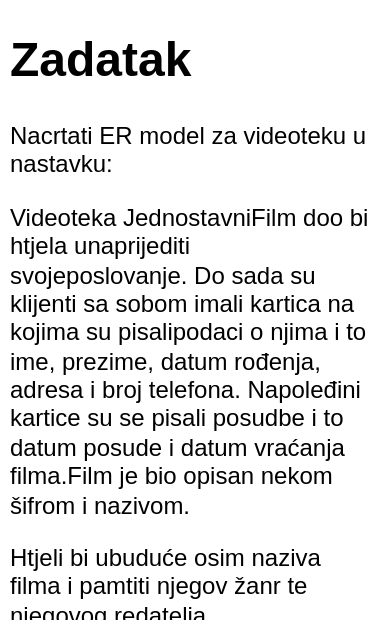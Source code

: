 <mxfile version="22.0.6" type="github">
  <diagram id="R2lEEEUBdFMjLlhIrx00" name="Page-1">
    <mxGraphModel dx="794" dy="380" grid="1" gridSize="10" guides="1" tooltips="1" connect="1" arrows="1" fold="1" page="1" pageScale="1" pageWidth="850" pageHeight="1100" math="0" shadow="0" extFonts="Permanent Marker^https://fonts.googleapis.com/css?family=Permanent+Marker">
      <root>
        <mxCell id="0" />
        <mxCell id="1" parent="0" />
        <mxCell id="x_4Qrq9HmAXU6ARK1Lcc-2" value="&lt;h1&gt;Zadatak&lt;/h1&gt;&lt;p&gt;&lt;/p&gt;&lt;p&gt;Nacrtati ER model za videoteku u nastavku:&lt;/p&gt;&lt;p&gt;Videoteka JednostavniFilm doo bi htjela unaprijediti svojeposlovanje. Do sada su klijenti sa sobom imali kartica na kojima su pisalipodaci o njima i to ime, prezime, datum rođenja, adresa i broj telefona. Napoleđini kartice su se pisali posudbe i to datum posude i datum vraćanja filma.Film je bio opisan nekom šifrom i nazivom. &lt;/p&gt;&lt;p&gt;Htjeli bi ubuduće osim naziva filma i pamtiti njegov žanr te njegovog redatelja&lt;/p&gt;" style="text;html=1;strokeColor=none;fillColor=none;spacing=5;spacingTop=-20;whiteSpace=wrap;overflow=hidden;rounded=0;" parent="1" vertex="1">
          <mxGeometry x="90" y="260" width="190" height="300" as="geometry" />
        </mxCell>
      </root>
    </mxGraphModel>
  </diagram>
</mxfile>
